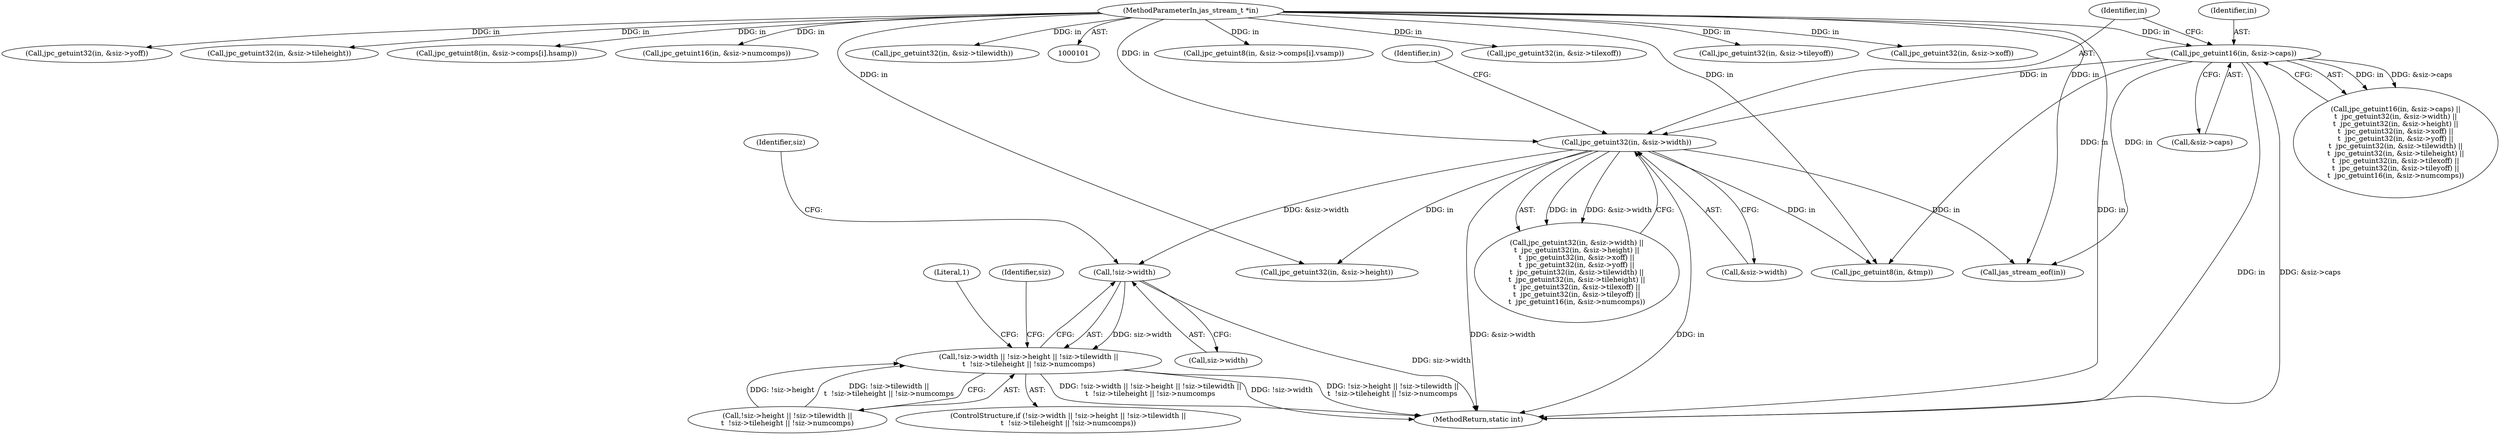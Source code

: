 digraph "0_jasper_d8c2604cd438c41ec72aff52c16ebd8183068020@pointer" {
"1000196" [label="(Call,!siz->width)"];
"1000129" [label="(Call,jpc_getuint32(in, &siz->width))"];
"1000122" [label="(Call,jpc_getuint16(in, &siz->caps))"];
"1000104" [label="(MethodParameterIn,jas_stream_t *in)"];
"1000195" [label="(Call,!siz->width || !siz->height || !siz->tilewidth ||\n\t  !siz->tileheight || !siz->numcomps)"];
"1000128" [label="(Call,jpc_getuint32(in, &siz->width) ||\n\t  jpc_getuint32(in, &siz->height) ||\n\t  jpc_getuint32(in, &siz->xoff) ||\n\t  jpc_getuint32(in, &siz->yoff) ||\n\t  jpc_getuint32(in, &siz->tilewidth) ||\n\t  jpc_getuint32(in, &siz->tileheight) ||\n\t  jpc_getuint32(in, &siz->tilexoff) ||\n\t  jpc_getuint32(in, &siz->tileyoff) ||\n\t  jpc_getuint16(in, &siz->numcomps))"];
"1000268" [label="(Call,jpc_getuint8(in, &siz->comps[i].vsamp))"];
"1000399" [label="(MethodReturn,static int)"];
"1000195" [label="(Call,!siz->width || !siz->height || !siz->tilewidth ||\n\t  !siz->tileheight || !siz->numcomps)"];
"1000227" [label="(Identifier,siz)"];
"1000387" [label="(Call,jas_stream_eof(in))"];
"1000253" [label="(Call,jpc_getuint8(in, &tmp))"];
"1000203" [label="(Identifier,siz)"];
"1000196" [label="(Call,!siz->width)"];
"1000122" [label="(Call,jpc_getuint16(in, &siz->caps))"];
"1000171" [label="(Call,jpc_getuint32(in, &siz->tilexoff))"];
"1000200" [label="(Call,!siz->height || !siz->tilewidth ||\n\t  !siz->tileheight || !siz->numcomps)"];
"1000178" [label="(Call,jpc_getuint32(in, &siz->tileyoff))"];
"1000131" [label="(Call,&siz->width)"];
"1000104" [label="(MethodParameterIn,jas_stream_t *in)"];
"1000143" [label="(Call,jpc_getuint32(in, &siz->xoff))"];
"1000150" [label="(Call,jpc_getuint32(in, &siz->yoff))"];
"1000137" [label="(Identifier,in)"];
"1000164" [label="(Call,jpc_getuint32(in, &siz->tileheight))"];
"1000258" [label="(Call,jpc_getuint8(in, &siz->comps[i].hsamp))"];
"1000222" [label="(Literal,1)"];
"1000121" [label="(Call,jpc_getuint16(in, &siz->caps) ||\n\t  jpc_getuint32(in, &siz->width) ||\n\t  jpc_getuint32(in, &siz->height) ||\n\t  jpc_getuint32(in, &siz->xoff) ||\n\t  jpc_getuint32(in, &siz->yoff) ||\n\t  jpc_getuint32(in, &siz->tilewidth) ||\n\t  jpc_getuint32(in, &siz->tileheight) ||\n\t  jpc_getuint32(in, &siz->tilexoff) ||\n\t  jpc_getuint32(in, &siz->tileyoff) ||\n\t  jpc_getuint16(in, &siz->numcomps))"];
"1000194" [label="(ControlStructure,if (!siz->width || !siz->height || !siz->tilewidth ||\n\t  !siz->tileheight || !siz->numcomps))"];
"1000123" [label="(Identifier,in)"];
"1000184" [label="(Call,jpc_getuint16(in, &siz->numcomps))"];
"1000130" [label="(Identifier,in)"];
"1000136" [label="(Call,jpc_getuint32(in, &siz->height))"];
"1000129" [label="(Call,jpc_getuint32(in, &siz->width))"];
"1000124" [label="(Call,&siz->caps)"];
"1000157" [label="(Call,jpc_getuint32(in, &siz->tilewidth))"];
"1000197" [label="(Call,siz->width)"];
"1000196" -> "1000195"  [label="AST: "];
"1000196" -> "1000197"  [label="CFG: "];
"1000197" -> "1000196"  [label="AST: "];
"1000203" -> "1000196"  [label="CFG: "];
"1000195" -> "1000196"  [label="CFG: "];
"1000196" -> "1000399"  [label="DDG: siz->width"];
"1000196" -> "1000195"  [label="DDG: siz->width"];
"1000129" -> "1000196"  [label="DDG: &siz->width"];
"1000129" -> "1000128"  [label="AST: "];
"1000129" -> "1000131"  [label="CFG: "];
"1000130" -> "1000129"  [label="AST: "];
"1000131" -> "1000129"  [label="AST: "];
"1000137" -> "1000129"  [label="CFG: "];
"1000128" -> "1000129"  [label="CFG: "];
"1000129" -> "1000399"  [label="DDG: in"];
"1000129" -> "1000399"  [label="DDG: &siz->width"];
"1000129" -> "1000128"  [label="DDG: in"];
"1000129" -> "1000128"  [label="DDG: &siz->width"];
"1000122" -> "1000129"  [label="DDG: in"];
"1000104" -> "1000129"  [label="DDG: in"];
"1000129" -> "1000136"  [label="DDG: in"];
"1000129" -> "1000253"  [label="DDG: in"];
"1000129" -> "1000387"  [label="DDG: in"];
"1000122" -> "1000121"  [label="AST: "];
"1000122" -> "1000124"  [label="CFG: "];
"1000123" -> "1000122"  [label="AST: "];
"1000124" -> "1000122"  [label="AST: "];
"1000130" -> "1000122"  [label="CFG: "];
"1000121" -> "1000122"  [label="CFG: "];
"1000122" -> "1000399"  [label="DDG: in"];
"1000122" -> "1000399"  [label="DDG: &siz->caps"];
"1000122" -> "1000121"  [label="DDG: in"];
"1000122" -> "1000121"  [label="DDG: &siz->caps"];
"1000104" -> "1000122"  [label="DDG: in"];
"1000122" -> "1000253"  [label="DDG: in"];
"1000122" -> "1000387"  [label="DDG: in"];
"1000104" -> "1000101"  [label="AST: "];
"1000104" -> "1000399"  [label="DDG: in"];
"1000104" -> "1000136"  [label="DDG: in"];
"1000104" -> "1000143"  [label="DDG: in"];
"1000104" -> "1000150"  [label="DDG: in"];
"1000104" -> "1000157"  [label="DDG: in"];
"1000104" -> "1000164"  [label="DDG: in"];
"1000104" -> "1000171"  [label="DDG: in"];
"1000104" -> "1000178"  [label="DDG: in"];
"1000104" -> "1000184"  [label="DDG: in"];
"1000104" -> "1000253"  [label="DDG: in"];
"1000104" -> "1000258"  [label="DDG: in"];
"1000104" -> "1000268"  [label="DDG: in"];
"1000104" -> "1000387"  [label="DDG: in"];
"1000195" -> "1000194"  [label="AST: "];
"1000195" -> "1000200"  [label="CFG: "];
"1000200" -> "1000195"  [label="AST: "];
"1000222" -> "1000195"  [label="CFG: "];
"1000227" -> "1000195"  [label="CFG: "];
"1000195" -> "1000399"  [label="DDG: !siz->height || !siz->tilewidth ||\n\t  !siz->tileheight || !siz->numcomps"];
"1000195" -> "1000399"  [label="DDG: !siz->width || !siz->height || !siz->tilewidth ||\n\t  !siz->tileheight || !siz->numcomps"];
"1000195" -> "1000399"  [label="DDG: !siz->width"];
"1000200" -> "1000195"  [label="DDG: !siz->height"];
"1000200" -> "1000195"  [label="DDG: !siz->tilewidth ||\n\t  !siz->tileheight || !siz->numcomps"];
}
